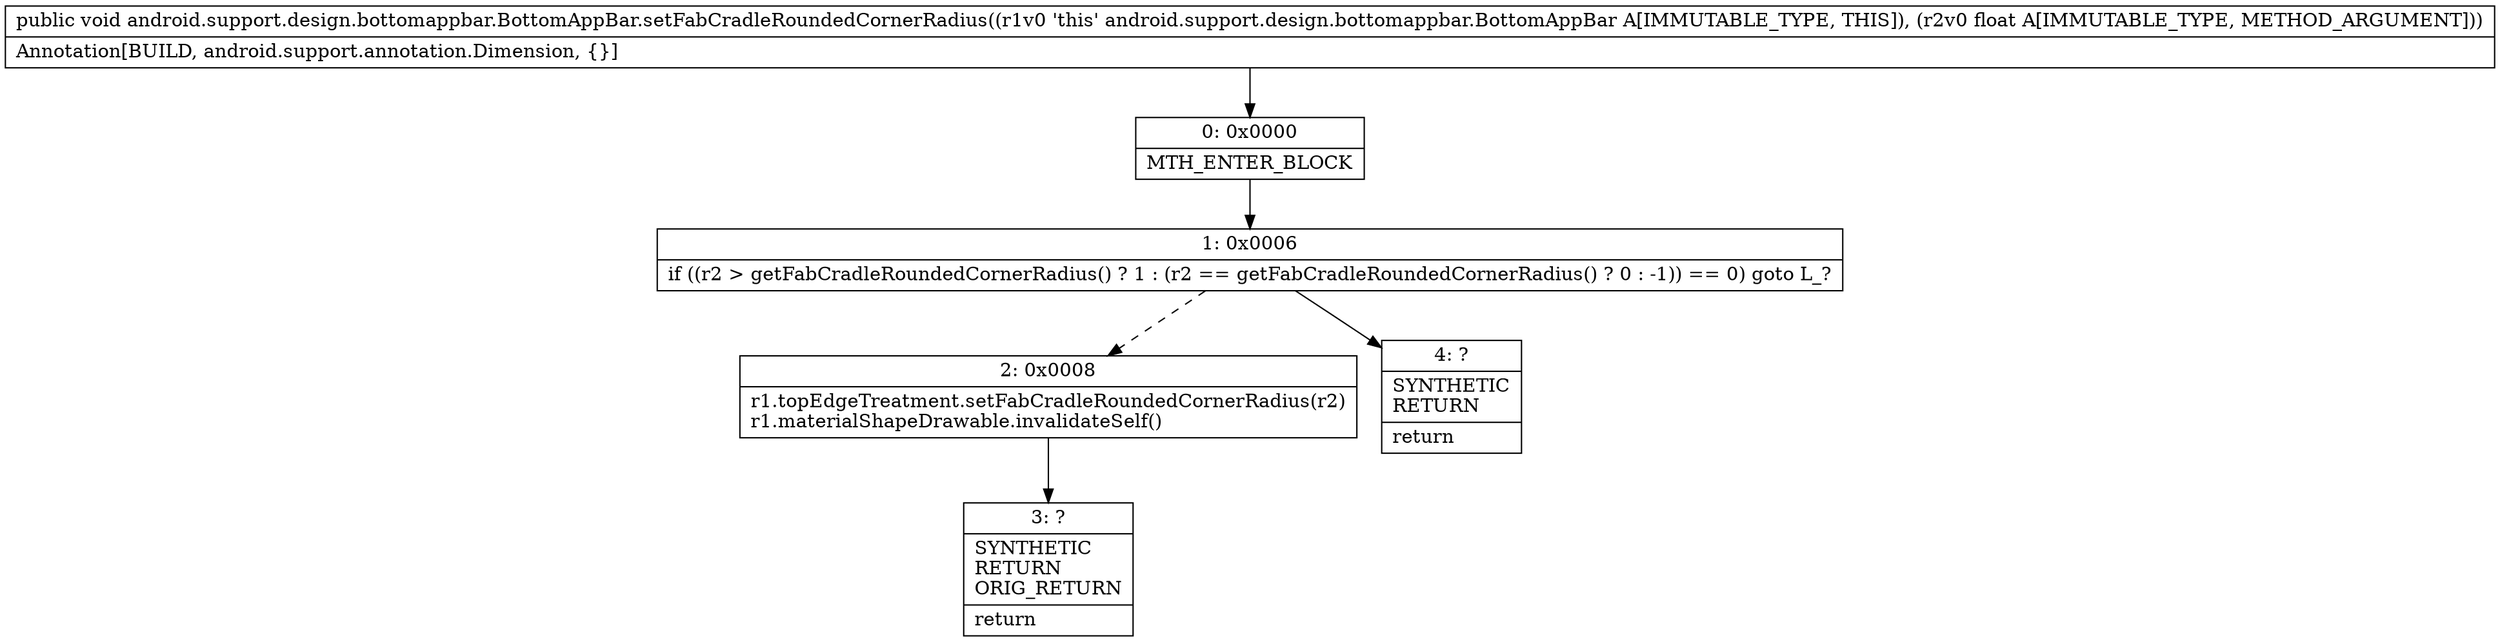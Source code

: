 digraph "CFG forandroid.support.design.bottomappbar.BottomAppBar.setFabCradleRoundedCornerRadius(F)V" {
Node_0 [shape=record,label="{0\:\ 0x0000|MTH_ENTER_BLOCK\l}"];
Node_1 [shape=record,label="{1\:\ 0x0006|if ((r2 \> getFabCradleRoundedCornerRadius() ? 1 : (r2 == getFabCradleRoundedCornerRadius() ? 0 : \-1)) == 0) goto L_?\l}"];
Node_2 [shape=record,label="{2\:\ 0x0008|r1.topEdgeTreatment.setFabCradleRoundedCornerRadius(r2)\lr1.materialShapeDrawable.invalidateSelf()\l}"];
Node_3 [shape=record,label="{3\:\ ?|SYNTHETIC\lRETURN\lORIG_RETURN\l|return\l}"];
Node_4 [shape=record,label="{4\:\ ?|SYNTHETIC\lRETURN\l|return\l}"];
MethodNode[shape=record,label="{public void android.support.design.bottomappbar.BottomAppBar.setFabCradleRoundedCornerRadius((r1v0 'this' android.support.design.bottomappbar.BottomAppBar A[IMMUTABLE_TYPE, THIS]), (r2v0 float A[IMMUTABLE_TYPE, METHOD_ARGUMENT]))  | Annotation[BUILD, android.support.annotation.Dimension, \{\}]\l}"];
MethodNode -> Node_0;
Node_0 -> Node_1;
Node_1 -> Node_2[style=dashed];
Node_1 -> Node_4;
Node_2 -> Node_3;
}

